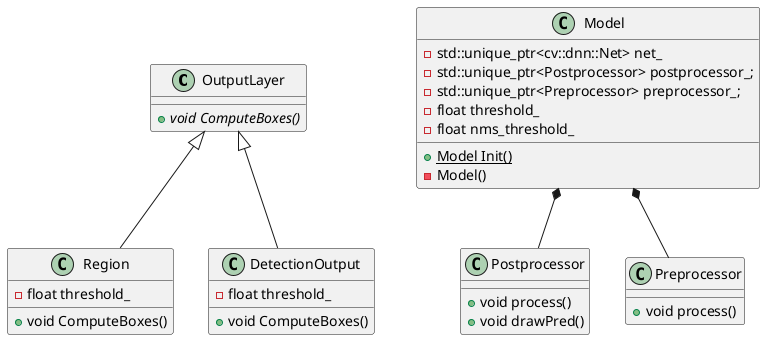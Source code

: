 @startuml

class OutputLayer {
 +{abstract} void ComputeBoxes()
}

class Region {
 -float threshold_
 +void ComputeBoxes()
}

class DetectionOutput {
 -float threshold_
 +void ComputeBoxes()
}

OutputLayer <|-- Region
OutputLayer <|-- DetectionOutput

class Model {
  -std::unique_ptr<cv::dnn::Net> net_
  -std::unique_ptr<Postprocessor> postprocessor_;
  -std::unique_ptr<Preprocessor> preprocessor_;
  -float threshold_
  -float nms_threshold_
  +{static} Model Init()
  - Model()
}

class Postprocessor {
    +void process()
    +void drawPred()
}

class Preprocessor {
    +void process()
}

Model *-- Postprocessor
Model *-- Preprocessor



@enduml
